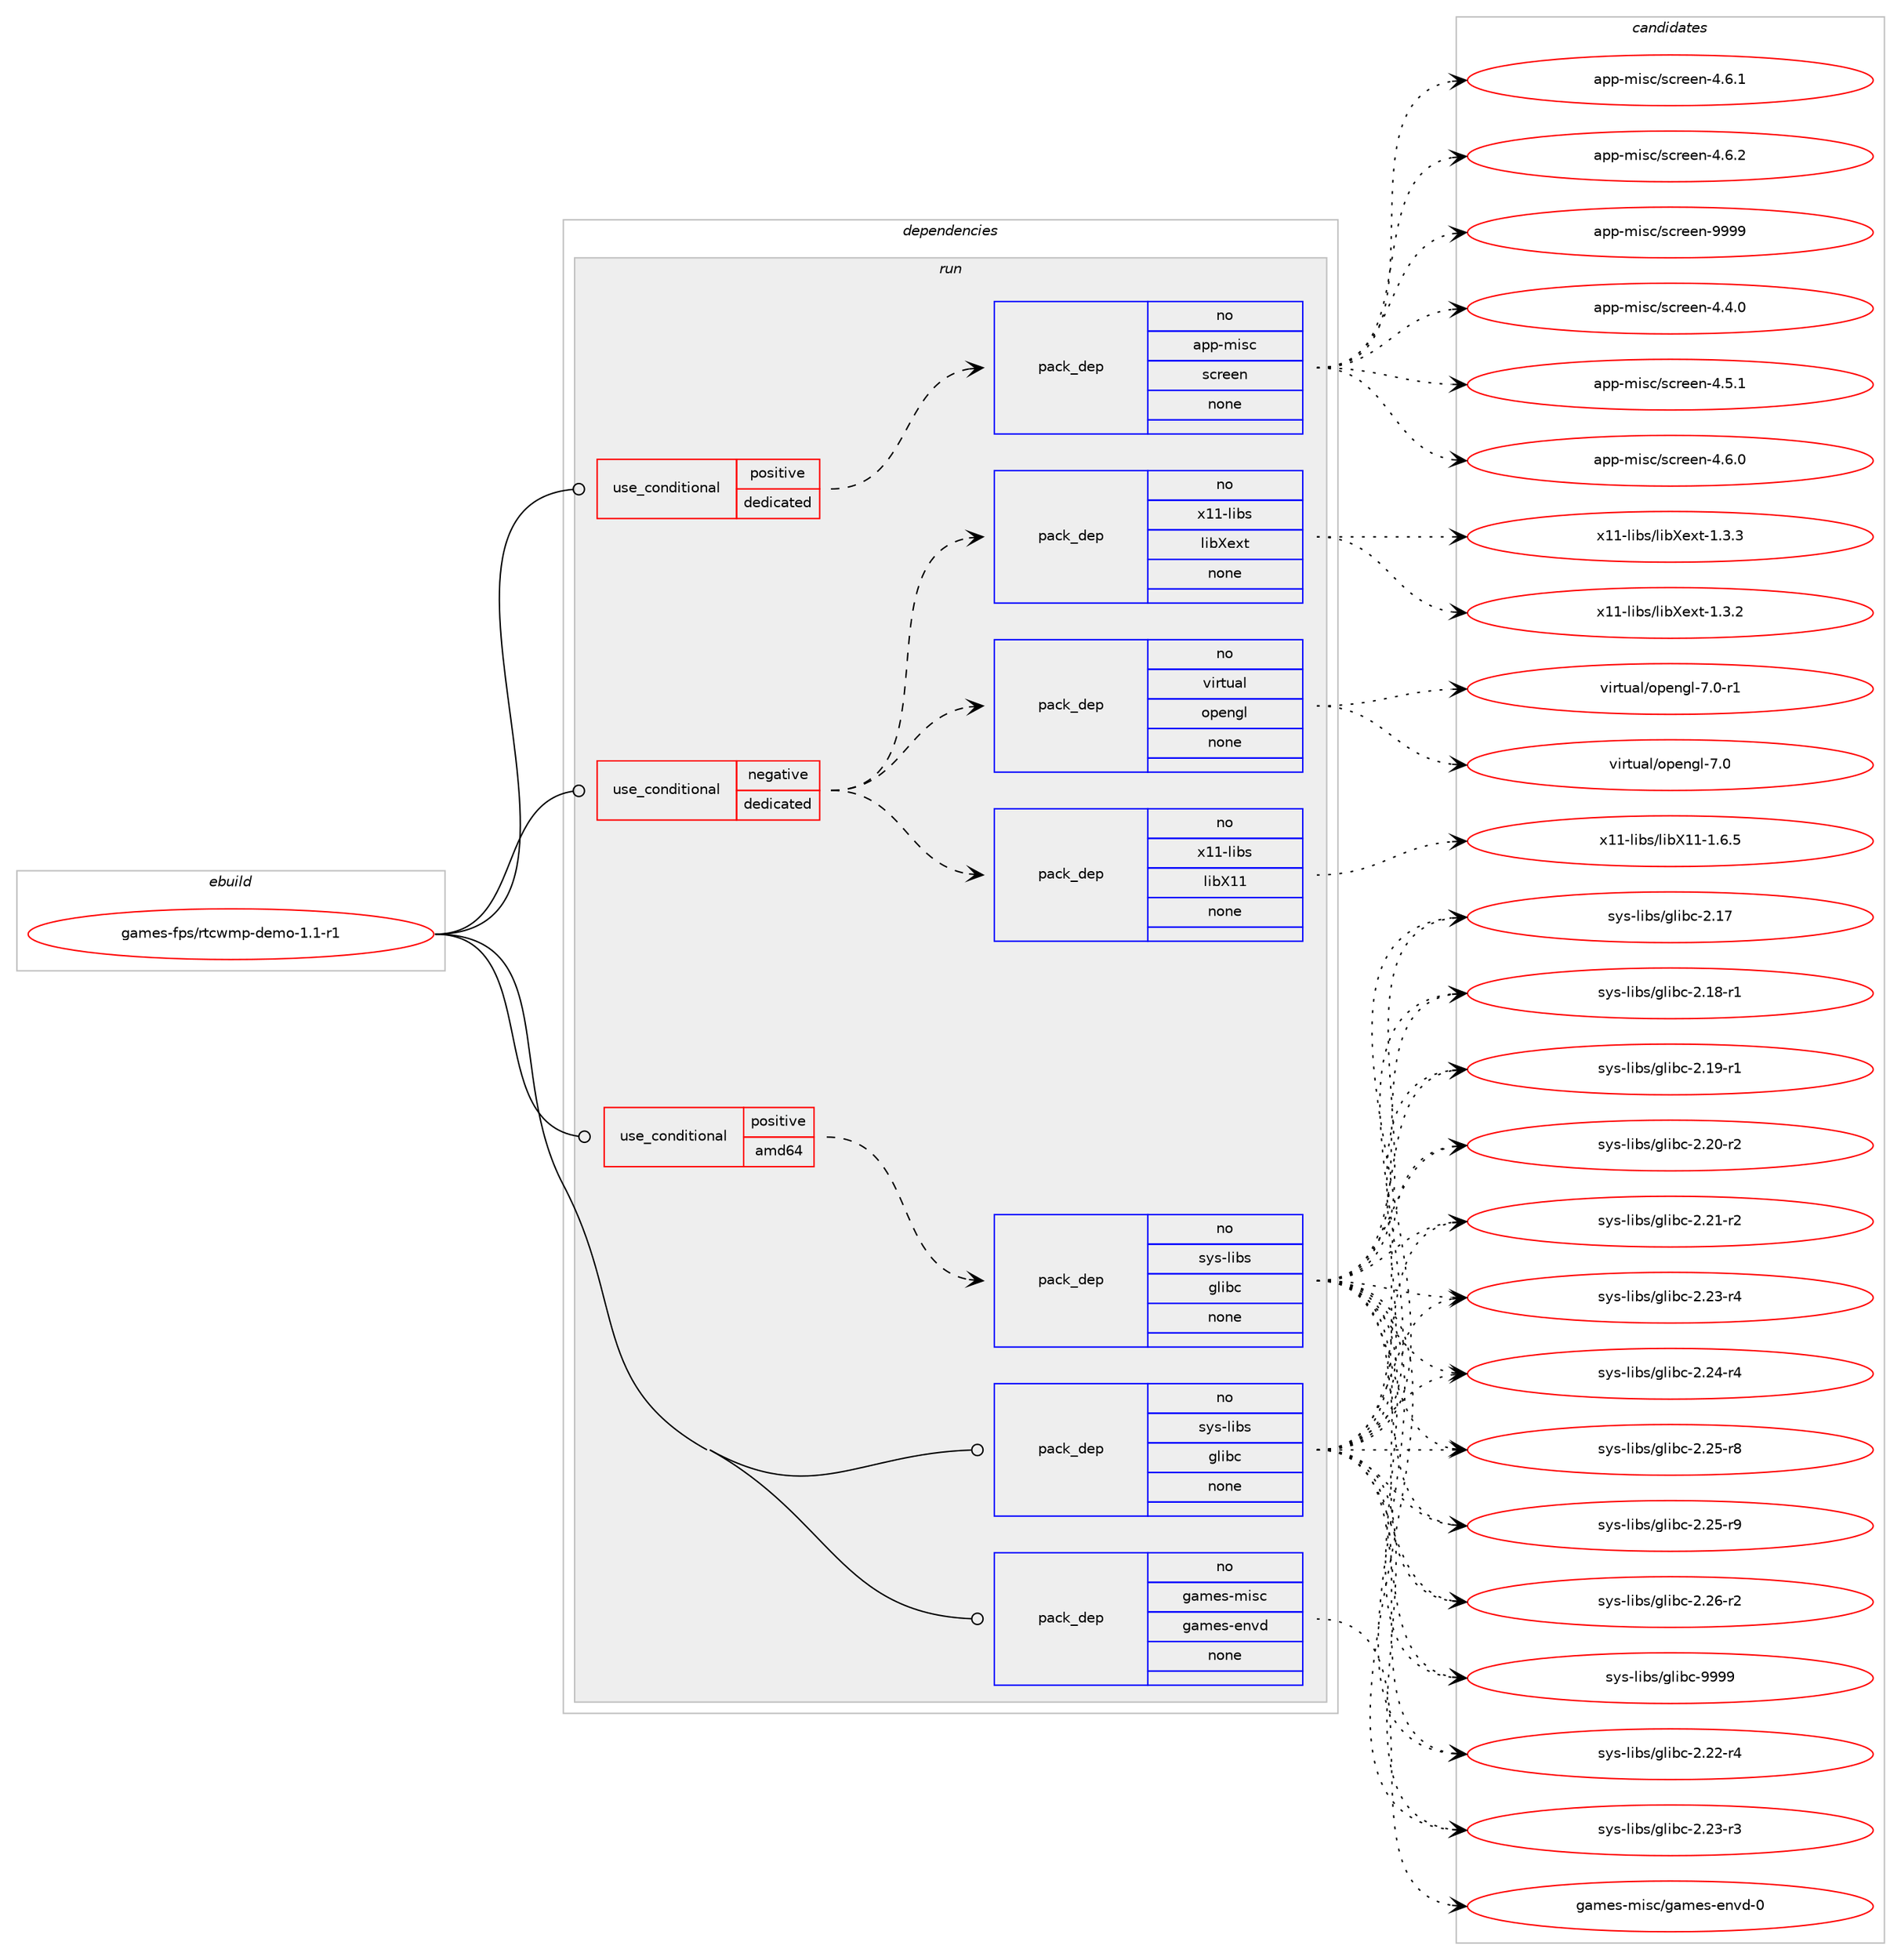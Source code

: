 digraph prolog {

# *************
# Graph options
# *************

newrank=true;
concentrate=true;
compound=true;
graph [rankdir=LR,fontname=Helvetica,fontsize=10,ranksep=1.5];#, ranksep=2.5, nodesep=0.2];
edge  [arrowhead=vee];
node  [fontname=Helvetica,fontsize=10];

# **********
# The ebuild
# **********

subgraph cluster_leftcol {
color=gray;
rank=same;
label=<<i>ebuild</i>>;
id [label="games-fps/rtcwmp-demo-1.1-r1", color=red, width=4, href="../games-fps/rtcwmp-demo-1.1-r1.svg"];
}

# ****************
# The dependencies
# ****************

subgraph cluster_midcol {
color=gray;
label=<<i>dependencies</i>>;
subgraph cluster_compile {
fillcolor="#eeeeee";
style=filled;
label=<<i>compile</i>>;
}
subgraph cluster_compileandrun {
fillcolor="#eeeeee";
style=filled;
label=<<i>compile and run</i>>;
}
subgraph cluster_run {
fillcolor="#eeeeee";
style=filled;
label=<<i>run</i>>;
subgraph cond80560 {
dependency299370 [label=<<TABLE BORDER="0" CELLBORDER="1" CELLSPACING="0" CELLPADDING="4"><TR><TD ROWSPAN="3" CELLPADDING="10">use_conditional</TD></TR><TR><TD>negative</TD></TR><TR><TD>dedicated</TD></TR></TABLE>>, shape=none, color=red];
subgraph pack214185 {
dependency299371 [label=<<TABLE BORDER="0" CELLBORDER="1" CELLSPACING="0" CELLPADDING="4" WIDTH="220"><TR><TD ROWSPAN="6" CELLPADDING="30">pack_dep</TD></TR><TR><TD WIDTH="110">no</TD></TR><TR><TD>virtual</TD></TR><TR><TD>opengl</TD></TR><TR><TD>none</TD></TR><TR><TD></TD></TR></TABLE>>, shape=none, color=blue];
}
dependency299370:e -> dependency299371:w [weight=20,style="dashed",arrowhead="vee"];
subgraph pack214186 {
dependency299372 [label=<<TABLE BORDER="0" CELLBORDER="1" CELLSPACING="0" CELLPADDING="4" WIDTH="220"><TR><TD ROWSPAN="6" CELLPADDING="30">pack_dep</TD></TR><TR><TD WIDTH="110">no</TD></TR><TR><TD>x11-libs</TD></TR><TR><TD>libX11</TD></TR><TR><TD>none</TD></TR><TR><TD></TD></TR></TABLE>>, shape=none, color=blue];
}
dependency299370:e -> dependency299372:w [weight=20,style="dashed",arrowhead="vee"];
subgraph pack214187 {
dependency299373 [label=<<TABLE BORDER="0" CELLBORDER="1" CELLSPACING="0" CELLPADDING="4" WIDTH="220"><TR><TD ROWSPAN="6" CELLPADDING="30">pack_dep</TD></TR><TR><TD WIDTH="110">no</TD></TR><TR><TD>x11-libs</TD></TR><TR><TD>libXext</TD></TR><TR><TD>none</TD></TR><TR><TD></TD></TR></TABLE>>, shape=none, color=blue];
}
dependency299370:e -> dependency299373:w [weight=20,style="dashed",arrowhead="vee"];
}
id:e -> dependency299370:w [weight=20,style="solid",arrowhead="odot"];
subgraph cond80561 {
dependency299374 [label=<<TABLE BORDER="0" CELLBORDER="1" CELLSPACING="0" CELLPADDING="4"><TR><TD ROWSPAN="3" CELLPADDING="10">use_conditional</TD></TR><TR><TD>positive</TD></TR><TR><TD>amd64</TD></TR></TABLE>>, shape=none, color=red];
subgraph pack214188 {
dependency299375 [label=<<TABLE BORDER="0" CELLBORDER="1" CELLSPACING="0" CELLPADDING="4" WIDTH="220"><TR><TD ROWSPAN="6" CELLPADDING="30">pack_dep</TD></TR><TR><TD WIDTH="110">no</TD></TR><TR><TD>sys-libs</TD></TR><TR><TD>glibc</TD></TR><TR><TD>none</TD></TR><TR><TD></TD></TR></TABLE>>, shape=none, color=blue];
}
dependency299374:e -> dependency299375:w [weight=20,style="dashed",arrowhead="vee"];
}
id:e -> dependency299374:w [weight=20,style="solid",arrowhead="odot"];
subgraph cond80562 {
dependency299376 [label=<<TABLE BORDER="0" CELLBORDER="1" CELLSPACING="0" CELLPADDING="4"><TR><TD ROWSPAN="3" CELLPADDING="10">use_conditional</TD></TR><TR><TD>positive</TD></TR><TR><TD>dedicated</TD></TR></TABLE>>, shape=none, color=red];
subgraph pack214189 {
dependency299377 [label=<<TABLE BORDER="0" CELLBORDER="1" CELLSPACING="0" CELLPADDING="4" WIDTH="220"><TR><TD ROWSPAN="6" CELLPADDING="30">pack_dep</TD></TR><TR><TD WIDTH="110">no</TD></TR><TR><TD>app-misc</TD></TR><TR><TD>screen</TD></TR><TR><TD>none</TD></TR><TR><TD></TD></TR></TABLE>>, shape=none, color=blue];
}
dependency299376:e -> dependency299377:w [weight=20,style="dashed",arrowhead="vee"];
}
id:e -> dependency299376:w [weight=20,style="solid",arrowhead="odot"];
subgraph pack214190 {
dependency299378 [label=<<TABLE BORDER="0" CELLBORDER="1" CELLSPACING="0" CELLPADDING="4" WIDTH="220"><TR><TD ROWSPAN="6" CELLPADDING="30">pack_dep</TD></TR><TR><TD WIDTH="110">no</TD></TR><TR><TD>games-misc</TD></TR><TR><TD>games-envd</TD></TR><TR><TD>none</TD></TR><TR><TD></TD></TR></TABLE>>, shape=none, color=blue];
}
id:e -> dependency299378:w [weight=20,style="solid",arrowhead="odot"];
subgraph pack214191 {
dependency299379 [label=<<TABLE BORDER="0" CELLBORDER="1" CELLSPACING="0" CELLPADDING="4" WIDTH="220"><TR><TD ROWSPAN="6" CELLPADDING="30">pack_dep</TD></TR><TR><TD WIDTH="110">no</TD></TR><TR><TD>sys-libs</TD></TR><TR><TD>glibc</TD></TR><TR><TD>none</TD></TR><TR><TD></TD></TR></TABLE>>, shape=none, color=blue];
}
id:e -> dependency299379:w [weight=20,style="solid",arrowhead="odot"];
}
}

# **************
# The candidates
# **************

subgraph cluster_choices {
rank=same;
color=gray;
label=<<i>candidates</i>>;

subgraph choice214185 {
color=black;
nodesep=1;
choice118105114116117971084711111210111010310845554648 [label="virtual/opengl-7.0", color=red, width=4,href="../virtual/opengl-7.0.svg"];
choice1181051141161179710847111112101110103108455546484511449 [label="virtual/opengl-7.0-r1", color=red, width=4,href="../virtual/opengl-7.0-r1.svg"];
dependency299371:e -> choice118105114116117971084711111210111010310845554648:w [style=dotted,weight="100"];
dependency299371:e -> choice1181051141161179710847111112101110103108455546484511449:w [style=dotted,weight="100"];
}
subgraph choice214186 {
color=black;
nodesep=1;
choice120494945108105981154710810598884949454946544653 [label="x11-libs/libX11-1.6.5", color=red, width=4,href="../x11-libs/libX11-1.6.5.svg"];
dependency299372:e -> choice120494945108105981154710810598884949454946544653:w [style=dotted,weight="100"];
}
subgraph choice214187 {
color=black;
nodesep=1;
choice12049494510810598115471081059888101120116454946514650 [label="x11-libs/libXext-1.3.2", color=red, width=4,href="../x11-libs/libXext-1.3.2.svg"];
choice12049494510810598115471081059888101120116454946514651 [label="x11-libs/libXext-1.3.3", color=red, width=4,href="../x11-libs/libXext-1.3.3.svg"];
dependency299373:e -> choice12049494510810598115471081059888101120116454946514650:w [style=dotted,weight="100"];
dependency299373:e -> choice12049494510810598115471081059888101120116454946514651:w [style=dotted,weight="100"];
}
subgraph choice214188 {
color=black;
nodesep=1;
choice11512111545108105981154710310810598994550464955 [label="sys-libs/glibc-2.17", color=red, width=4,href="../sys-libs/glibc-2.17.svg"];
choice115121115451081059811547103108105989945504649564511449 [label="sys-libs/glibc-2.18-r1", color=red, width=4,href="../sys-libs/glibc-2.18-r1.svg"];
choice115121115451081059811547103108105989945504649574511449 [label="sys-libs/glibc-2.19-r1", color=red, width=4,href="../sys-libs/glibc-2.19-r1.svg"];
choice115121115451081059811547103108105989945504650484511450 [label="sys-libs/glibc-2.20-r2", color=red, width=4,href="../sys-libs/glibc-2.20-r2.svg"];
choice115121115451081059811547103108105989945504650494511450 [label="sys-libs/glibc-2.21-r2", color=red, width=4,href="../sys-libs/glibc-2.21-r2.svg"];
choice115121115451081059811547103108105989945504650504511452 [label="sys-libs/glibc-2.22-r4", color=red, width=4,href="../sys-libs/glibc-2.22-r4.svg"];
choice115121115451081059811547103108105989945504650514511451 [label="sys-libs/glibc-2.23-r3", color=red, width=4,href="../sys-libs/glibc-2.23-r3.svg"];
choice115121115451081059811547103108105989945504650514511452 [label="sys-libs/glibc-2.23-r4", color=red, width=4,href="../sys-libs/glibc-2.23-r4.svg"];
choice115121115451081059811547103108105989945504650524511452 [label="sys-libs/glibc-2.24-r4", color=red, width=4,href="../sys-libs/glibc-2.24-r4.svg"];
choice115121115451081059811547103108105989945504650534511456 [label="sys-libs/glibc-2.25-r8", color=red, width=4,href="../sys-libs/glibc-2.25-r8.svg"];
choice115121115451081059811547103108105989945504650534511457 [label="sys-libs/glibc-2.25-r9", color=red, width=4,href="../sys-libs/glibc-2.25-r9.svg"];
choice115121115451081059811547103108105989945504650544511450 [label="sys-libs/glibc-2.26-r2", color=red, width=4,href="../sys-libs/glibc-2.26-r2.svg"];
choice11512111545108105981154710310810598994557575757 [label="sys-libs/glibc-9999", color=red, width=4,href="../sys-libs/glibc-9999.svg"];
dependency299375:e -> choice11512111545108105981154710310810598994550464955:w [style=dotted,weight="100"];
dependency299375:e -> choice115121115451081059811547103108105989945504649564511449:w [style=dotted,weight="100"];
dependency299375:e -> choice115121115451081059811547103108105989945504649574511449:w [style=dotted,weight="100"];
dependency299375:e -> choice115121115451081059811547103108105989945504650484511450:w [style=dotted,weight="100"];
dependency299375:e -> choice115121115451081059811547103108105989945504650494511450:w [style=dotted,weight="100"];
dependency299375:e -> choice115121115451081059811547103108105989945504650504511452:w [style=dotted,weight="100"];
dependency299375:e -> choice115121115451081059811547103108105989945504650514511451:w [style=dotted,weight="100"];
dependency299375:e -> choice115121115451081059811547103108105989945504650514511452:w [style=dotted,weight="100"];
dependency299375:e -> choice115121115451081059811547103108105989945504650524511452:w [style=dotted,weight="100"];
dependency299375:e -> choice115121115451081059811547103108105989945504650534511456:w [style=dotted,weight="100"];
dependency299375:e -> choice115121115451081059811547103108105989945504650534511457:w [style=dotted,weight="100"];
dependency299375:e -> choice115121115451081059811547103108105989945504650544511450:w [style=dotted,weight="100"];
dependency299375:e -> choice11512111545108105981154710310810598994557575757:w [style=dotted,weight="100"];
}
subgraph choice214189 {
color=black;
nodesep=1;
choice9711211245109105115994711599114101101110455246524648 [label="app-misc/screen-4.4.0", color=red, width=4,href="../app-misc/screen-4.4.0.svg"];
choice9711211245109105115994711599114101101110455246534649 [label="app-misc/screen-4.5.1", color=red, width=4,href="../app-misc/screen-4.5.1.svg"];
choice9711211245109105115994711599114101101110455246544648 [label="app-misc/screen-4.6.0", color=red, width=4,href="../app-misc/screen-4.6.0.svg"];
choice9711211245109105115994711599114101101110455246544649 [label="app-misc/screen-4.6.1", color=red, width=4,href="../app-misc/screen-4.6.1.svg"];
choice9711211245109105115994711599114101101110455246544650 [label="app-misc/screen-4.6.2", color=red, width=4,href="../app-misc/screen-4.6.2.svg"];
choice97112112451091051159947115991141011011104557575757 [label="app-misc/screen-9999", color=red, width=4,href="../app-misc/screen-9999.svg"];
dependency299377:e -> choice9711211245109105115994711599114101101110455246524648:w [style=dotted,weight="100"];
dependency299377:e -> choice9711211245109105115994711599114101101110455246534649:w [style=dotted,weight="100"];
dependency299377:e -> choice9711211245109105115994711599114101101110455246544648:w [style=dotted,weight="100"];
dependency299377:e -> choice9711211245109105115994711599114101101110455246544649:w [style=dotted,weight="100"];
dependency299377:e -> choice9711211245109105115994711599114101101110455246544650:w [style=dotted,weight="100"];
dependency299377:e -> choice97112112451091051159947115991141011011104557575757:w [style=dotted,weight="100"];
}
subgraph choice214190 {
color=black;
nodesep=1;
choice1039710910111545109105115994710397109101115451011101181004548 [label="games-misc/games-envd-0", color=red, width=4,href="../games-misc/games-envd-0.svg"];
dependency299378:e -> choice1039710910111545109105115994710397109101115451011101181004548:w [style=dotted,weight="100"];
}
subgraph choice214191 {
color=black;
nodesep=1;
choice11512111545108105981154710310810598994550464955 [label="sys-libs/glibc-2.17", color=red, width=4,href="../sys-libs/glibc-2.17.svg"];
choice115121115451081059811547103108105989945504649564511449 [label="sys-libs/glibc-2.18-r1", color=red, width=4,href="../sys-libs/glibc-2.18-r1.svg"];
choice115121115451081059811547103108105989945504649574511449 [label="sys-libs/glibc-2.19-r1", color=red, width=4,href="../sys-libs/glibc-2.19-r1.svg"];
choice115121115451081059811547103108105989945504650484511450 [label="sys-libs/glibc-2.20-r2", color=red, width=4,href="../sys-libs/glibc-2.20-r2.svg"];
choice115121115451081059811547103108105989945504650494511450 [label="sys-libs/glibc-2.21-r2", color=red, width=4,href="../sys-libs/glibc-2.21-r2.svg"];
choice115121115451081059811547103108105989945504650504511452 [label="sys-libs/glibc-2.22-r4", color=red, width=4,href="../sys-libs/glibc-2.22-r4.svg"];
choice115121115451081059811547103108105989945504650514511451 [label="sys-libs/glibc-2.23-r3", color=red, width=4,href="../sys-libs/glibc-2.23-r3.svg"];
choice115121115451081059811547103108105989945504650514511452 [label="sys-libs/glibc-2.23-r4", color=red, width=4,href="../sys-libs/glibc-2.23-r4.svg"];
choice115121115451081059811547103108105989945504650524511452 [label="sys-libs/glibc-2.24-r4", color=red, width=4,href="../sys-libs/glibc-2.24-r4.svg"];
choice115121115451081059811547103108105989945504650534511456 [label="sys-libs/glibc-2.25-r8", color=red, width=4,href="../sys-libs/glibc-2.25-r8.svg"];
choice115121115451081059811547103108105989945504650534511457 [label="sys-libs/glibc-2.25-r9", color=red, width=4,href="../sys-libs/glibc-2.25-r9.svg"];
choice115121115451081059811547103108105989945504650544511450 [label="sys-libs/glibc-2.26-r2", color=red, width=4,href="../sys-libs/glibc-2.26-r2.svg"];
choice11512111545108105981154710310810598994557575757 [label="sys-libs/glibc-9999", color=red, width=4,href="../sys-libs/glibc-9999.svg"];
dependency299379:e -> choice11512111545108105981154710310810598994550464955:w [style=dotted,weight="100"];
dependency299379:e -> choice115121115451081059811547103108105989945504649564511449:w [style=dotted,weight="100"];
dependency299379:e -> choice115121115451081059811547103108105989945504649574511449:w [style=dotted,weight="100"];
dependency299379:e -> choice115121115451081059811547103108105989945504650484511450:w [style=dotted,weight="100"];
dependency299379:e -> choice115121115451081059811547103108105989945504650494511450:w [style=dotted,weight="100"];
dependency299379:e -> choice115121115451081059811547103108105989945504650504511452:w [style=dotted,weight="100"];
dependency299379:e -> choice115121115451081059811547103108105989945504650514511451:w [style=dotted,weight="100"];
dependency299379:e -> choice115121115451081059811547103108105989945504650514511452:w [style=dotted,weight="100"];
dependency299379:e -> choice115121115451081059811547103108105989945504650524511452:w [style=dotted,weight="100"];
dependency299379:e -> choice115121115451081059811547103108105989945504650534511456:w [style=dotted,weight="100"];
dependency299379:e -> choice115121115451081059811547103108105989945504650534511457:w [style=dotted,weight="100"];
dependency299379:e -> choice115121115451081059811547103108105989945504650544511450:w [style=dotted,weight="100"];
dependency299379:e -> choice11512111545108105981154710310810598994557575757:w [style=dotted,weight="100"];
}
}

}
